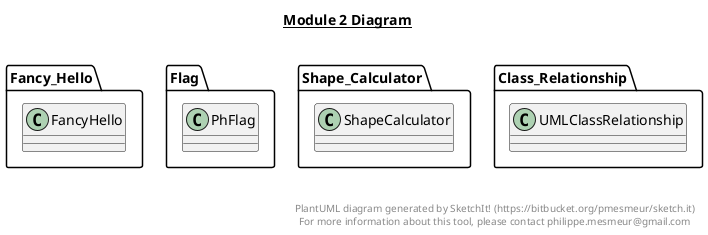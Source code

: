 @startuml

title __Module 2 Diagram__\n

  namespace Fancy_Hello  {
    class FancyHello {
    }
  }
  

  namespace Flag  {
    class PhFlag {
    }
  }
  

  namespace Shape_Calculator {
    class ShapeCalculator {
    }
  }
  

  namespace Class_Relationship {
    class UMLClassRelationship {
    }
  }
  



right footer


PlantUML diagram generated by SketchIt! (https://bitbucket.org/pmesmeur/sketch.it)
For more information about this tool, please contact philippe.mesmeur@gmail.com
endfooter

@enduml
